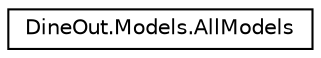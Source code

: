 digraph "Graphical Class Hierarchy"
{
 // LATEX_PDF_SIZE
  edge [fontname="Helvetica",fontsize="10",labelfontname="Helvetica",labelfontsize="10"];
  node [fontname="Helvetica",fontsize="10",shape=record];
  rankdir="LR";
  Node0 [label="DineOut.Models.AllModels",height=0.2,width=0.4,color="black", fillcolor="white", style="filled",URL="$class_dine_out_1_1_models_1_1_all_models.html",tooltip=" "];
}
